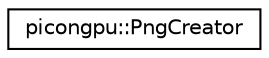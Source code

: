 digraph "Graphical Class Hierarchy"
{
 // LATEX_PDF_SIZE
  edge [fontname="Helvetica",fontsize="10",labelfontname="Helvetica",labelfontsize="10"];
  node [fontname="Helvetica",fontsize="10",shape=record];
  rankdir="LR";
  Node0 [label="picongpu::PngCreator",height=0.2,width=0.4,color="black", fillcolor="white", style="filled",URL="$structpicongpu_1_1_png_creator.html",tooltip=" "];
}
